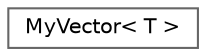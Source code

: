 digraph "Graphical Class Hierarchy"
{
 // LATEX_PDF_SIZE
  bgcolor="transparent";
  edge [fontname=Helvetica,fontsize=10,labelfontname=Helvetica,labelfontsize=10];
  node [fontname=Helvetica,fontsize=10,shape=box,height=0.2,width=0.4];
  rankdir="LR";
  Node0 [label="MyVector\< T \>",height=0.2,width=0.4,color="grey40", fillcolor="white", style="filled",URL="$class_my_vector.html",tooltip="Indexelhetőséghez std::vektor mintájára saját vektor template."];
}
